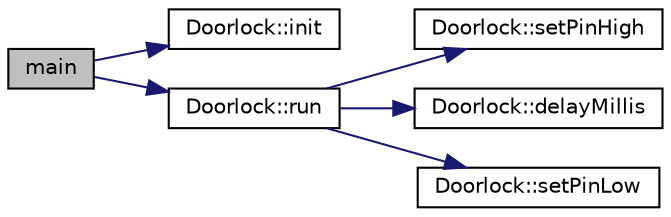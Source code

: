 digraph "main"
{
  edge [fontname="Helvetica",fontsize="10",labelfontname="Helvetica",labelfontsize="10"];
  node [fontname="Helvetica",fontsize="10",shape=record];
  rankdir="LR";
  Node1 [label="main",height=0.2,width=0.4,color="black", fillcolor="grey75", style="filled", fontcolor="black"];
  Node1 -> Node2 [color="midnightblue",fontsize="10",style="solid",fontname="Helvetica"];
  Node2 [label="Doorlock::init",height=0.2,width=0.4,color="black", fillcolor="white", style="filled",URL="$class_doorlock.html#afcbd63621433c6086f0356bd2f94b47d",tooltip="Initialise WiringPi library and GPIO pin mode. "];
  Node1 -> Node3 [color="midnightblue",fontsize="10",style="solid",fontname="Helvetica"];
  Node3 [label="Doorlock::run",height=0.2,width=0.4,color="black", fillcolor="white", style="filled",URL="$class_doorlock.html#a673692b6523ede367cb976a345c7abf8",tooltip="Run the doorlock opening sequence. "];
  Node3 -> Node4 [color="midnightblue",fontsize="10",style="solid",fontname="Helvetica"];
  Node4 [label="Doorlock::setPinHigh",height=0.2,width=0.4,color="black", fillcolor="white", style="filled",URL="$class_doorlock.html#a03ac589bab28ea38e17bbe0cfdc3cedd"];
  Node3 -> Node5 [color="midnightblue",fontsize="10",style="solid",fontname="Helvetica"];
  Node5 [label="Doorlock::delayMillis",height=0.2,width=0.4,color="black", fillcolor="white", style="filled",URL="$class_doorlock.html#aef174dcae75e99ddcf7c479bc65db2d1"];
  Node3 -> Node6 [color="midnightblue",fontsize="10",style="solid",fontname="Helvetica"];
  Node6 [label="Doorlock::setPinLow",height=0.2,width=0.4,color="black", fillcolor="white", style="filled",URL="$class_doorlock.html#a7479d484eff1b1122c4f9e92f51597d1"];
}
